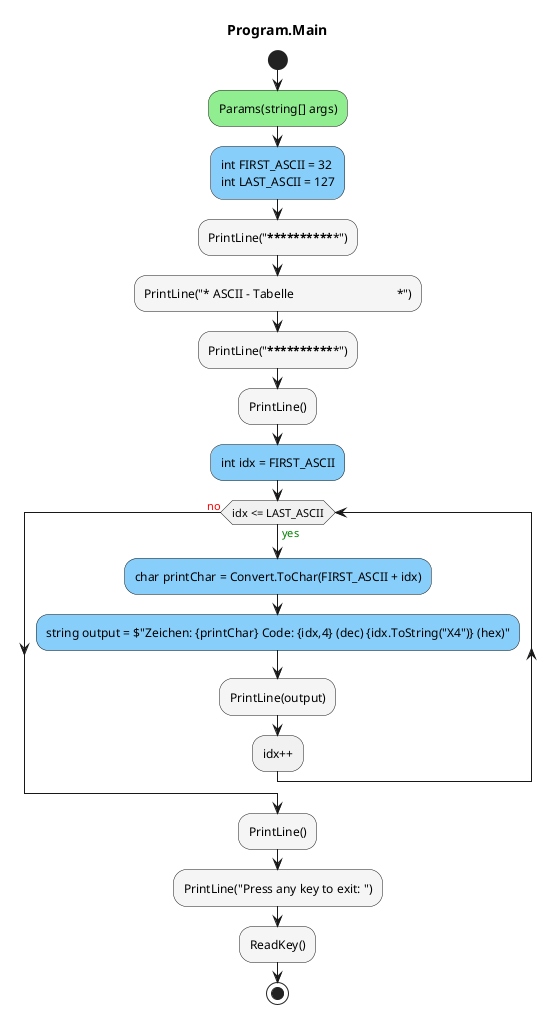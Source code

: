 @startuml Program.Main
title Program.Main
start
#LightGreen:Params(string[] args);
#LightSkyBlue:int FIRST_ASCII = 32\nint LAST_ASCII = 127;
#WhiteSmoke:PrintLine("***************************************************");
#WhiteSmoke:PrintLine("* ASCII - Tabelle                                 *");
#WhiteSmoke:PrintLine("***************************************************");
#WhiteSmoke:PrintLine();
#LightSkyBlue:int idx = FIRST_ASCII;
while (idx <= LAST_ASCII) is (<color:green>yes)
        #LightSkyBlue:char printChar = Convert.ToChar(FIRST_ASCII + idx);
        #LightSkyBlue:string output = $"Zeichen: {printChar} Code: {idx,4} (dec) {idx.ToString("X4")} (hex)";
        #WhiteSmoke:PrintLine(output);
:idx++;
endwhile (<color:red>no)
#WhiteSmoke:PrintLine();
#WhiteSmoke:PrintLine("Press any key to exit: ");
#WhiteSmoke:ReadKey();
stop
@enduml
